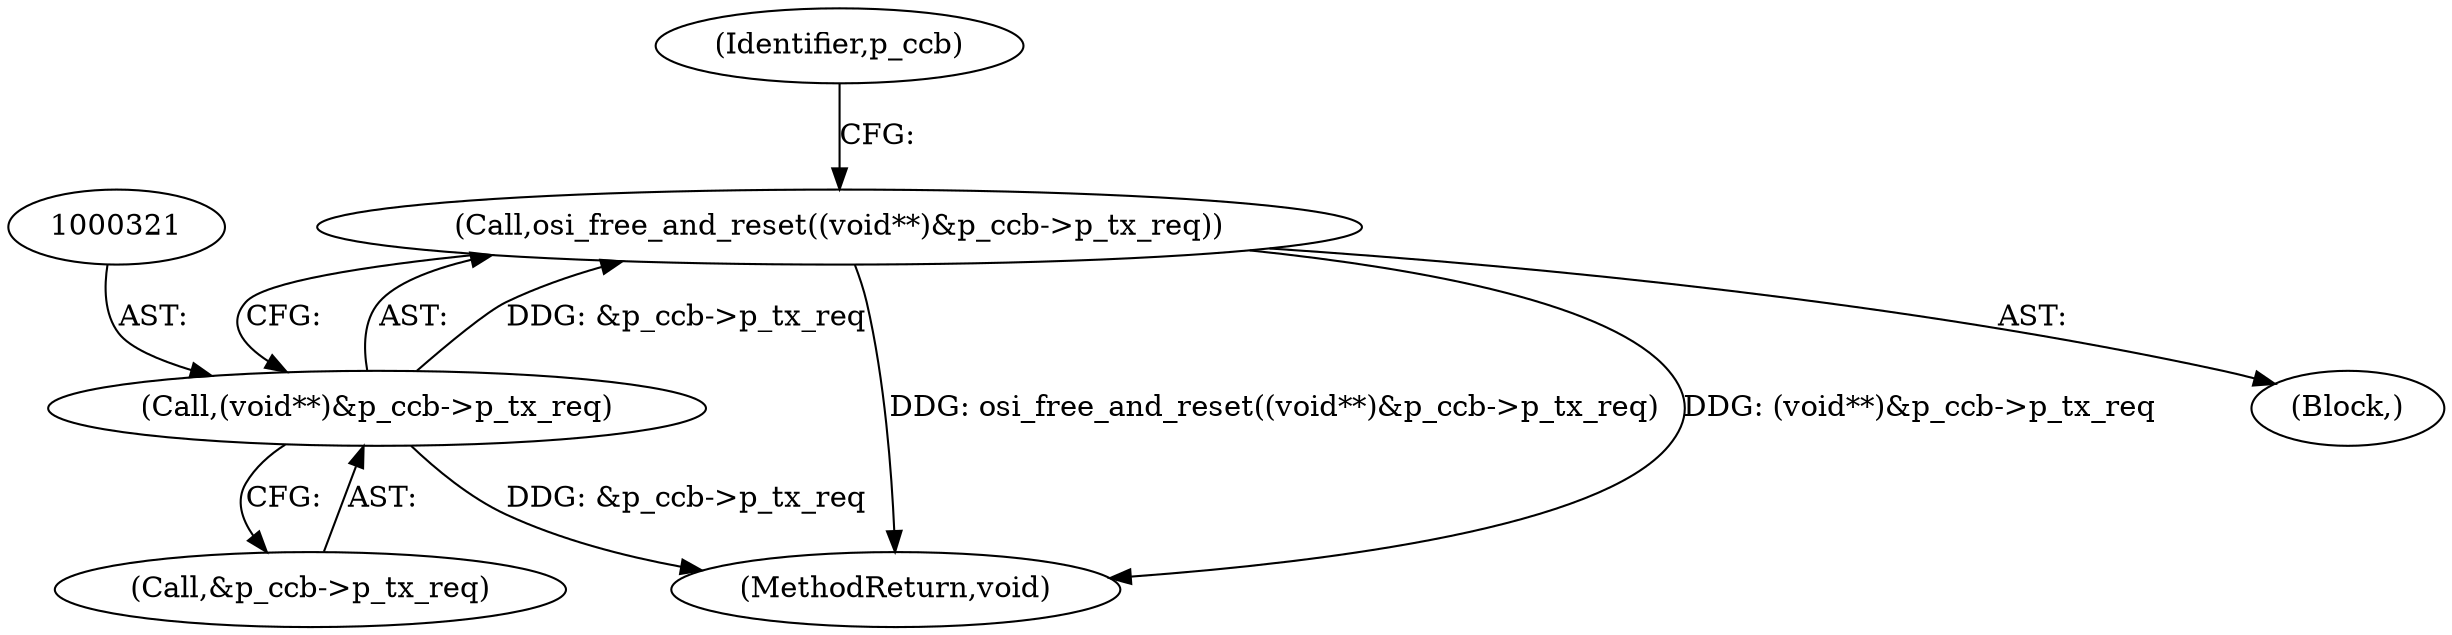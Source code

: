 digraph "0_Android_5216e6120160b28d76e9ee4dff9995e772647511@API" {
"1000319" [label="(Call,osi_free_and_reset((void**)&p_ccb->p_tx_req))"];
"1000320" [label="(Call,(void**)&p_ccb->p_tx_req)"];
"1000322" [label="(Call,&p_ccb->p_tx_req)"];
"1000320" [label="(Call,(void**)&p_ccb->p_tx_req)"];
"1000741" [label="(MethodReturn,void)"];
"1000287" [label="(Block,)"];
"1000319" [label="(Call,osi_free_and_reset((void**)&p_ccb->p_tx_req))"];
"1000327" [label="(Identifier,p_ccb)"];
"1000319" -> "1000287"  [label="AST: "];
"1000319" -> "1000320"  [label="CFG: "];
"1000320" -> "1000319"  [label="AST: "];
"1000327" -> "1000319"  [label="CFG: "];
"1000319" -> "1000741"  [label="DDG: osi_free_and_reset((void**)&p_ccb->p_tx_req)"];
"1000319" -> "1000741"  [label="DDG: (void**)&p_ccb->p_tx_req"];
"1000320" -> "1000319"  [label="DDG: &p_ccb->p_tx_req"];
"1000320" -> "1000322"  [label="CFG: "];
"1000321" -> "1000320"  [label="AST: "];
"1000322" -> "1000320"  [label="AST: "];
"1000320" -> "1000741"  [label="DDG: &p_ccb->p_tx_req"];
}
